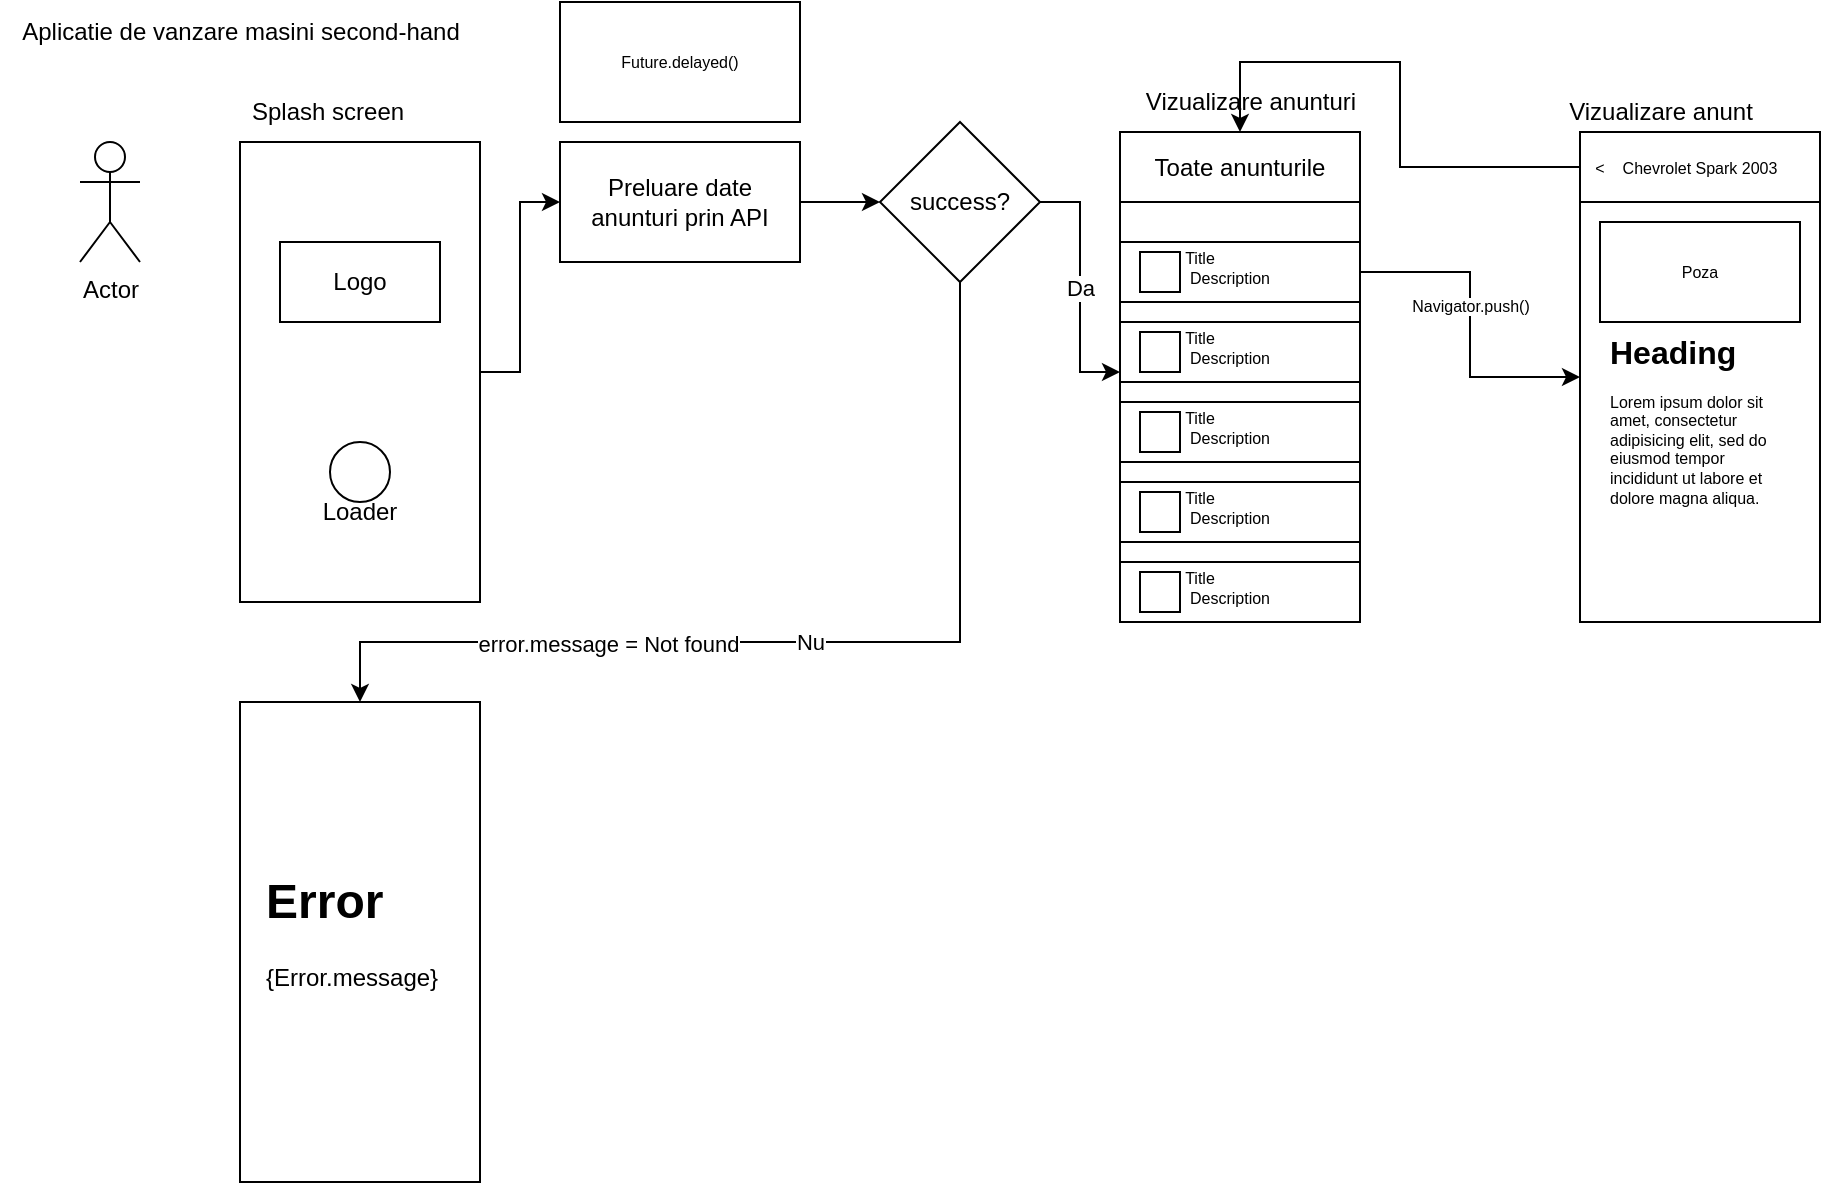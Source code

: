 <mxfile version="20.5.3" type="device"><diagram id="twLYtJ9UKiB08hvKaGNG" name="Page-1"><mxGraphModel dx="989" dy="665" grid="1" gridSize="10" guides="1" tooltips="1" connect="1" arrows="1" fold="1" page="1" pageScale="1" pageWidth="850" pageHeight="1100" math="0" shadow="0"><root><mxCell id="0"/><mxCell id="1" parent="0"/><mxCell id="ythO4OSgVlguvdtigB6O-1" value="" style="rounded=0;whiteSpace=wrap;html=1;" vertex="1" parent="1"><mxGeometry x="560" y="75" width="120" height="240" as="geometry"/></mxCell><mxCell id="ythO4OSgVlguvdtigB6O-2" value="Aplicatie de vanzare masini second-hand" style="text;html=1;align=center;verticalAlign=middle;resizable=0;points=[];autosize=1;strokeColor=none;fillColor=none;" vertex="1" parent="1"><mxGeometry y="10" width="240" height="30" as="geometry"/></mxCell><mxCell id="ythO4OSgVlguvdtigB6O-3" value="Actor" style="shape=umlActor;verticalLabelPosition=bottom;verticalAlign=top;html=1;outlineConnect=0;" vertex="1" parent="1"><mxGeometry x="40" y="80" width="30" height="60" as="geometry"/></mxCell><mxCell id="ythO4OSgVlguvdtigB6O-10" style="edgeStyle=orthogonalEdgeStyle;rounded=0;orthogonalLoop=1;jettySize=auto;html=1;exitX=1;exitY=0.5;exitDx=0;exitDy=0;entryX=0;entryY=0.5;entryDx=0;entryDy=0;" edge="1" parent="1" source="ythO4OSgVlguvdtigB6O-4" target="ythO4OSgVlguvdtigB6O-9"><mxGeometry relative="1" as="geometry"/></mxCell><mxCell id="ythO4OSgVlguvdtigB6O-4" value="" style="rounded=0;whiteSpace=wrap;html=1;" vertex="1" parent="1"><mxGeometry x="120" y="80" width="120" height="230" as="geometry"/></mxCell><mxCell id="ythO4OSgVlguvdtigB6O-5" value="Logo" style="rounded=0;whiteSpace=wrap;html=1;" vertex="1" parent="1"><mxGeometry x="140" y="130" width="80" height="40" as="geometry"/></mxCell><mxCell id="ythO4OSgVlguvdtigB6O-6" value="" style="ellipse;whiteSpace=wrap;html=1;" vertex="1" parent="1"><mxGeometry x="165" y="230" width="30" height="30" as="geometry"/></mxCell><mxCell id="ythO4OSgVlguvdtigB6O-7" value="Loader" style="text;html=1;strokeColor=none;fillColor=none;align=center;verticalAlign=middle;whiteSpace=wrap;rounded=0;" vertex="1" parent="1"><mxGeometry x="150" y="250" width="60" height="30" as="geometry"/></mxCell><mxCell id="ythO4OSgVlguvdtigB6O-8" value="Splash screen" style="text;strokeColor=none;fillColor=none;align=left;verticalAlign=middle;spacingLeft=4;spacingRight=4;overflow=hidden;points=[[0,0.5],[1,0.5]];portConstraint=eastwest;rotatable=0;whiteSpace=wrap;html=1;" vertex="1" parent="1"><mxGeometry x="120" y="50" width="90" height="30" as="geometry"/></mxCell><mxCell id="ythO4OSgVlguvdtigB6O-12" style="edgeStyle=orthogonalEdgeStyle;rounded=0;orthogonalLoop=1;jettySize=auto;html=1;exitX=1;exitY=0.5;exitDx=0;exitDy=0;entryX=0;entryY=0.5;entryDx=0;entryDy=0;" edge="1" parent="1" source="ythO4OSgVlguvdtigB6O-9" target="ythO4OSgVlguvdtigB6O-11"><mxGeometry relative="1" as="geometry"/></mxCell><mxCell id="ythO4OSgVlguvdtigB6O-9" value="Preluare date anunturi prin API" style="rounded=0;whiteSpace=wrap;html=1;" vertex="1" parent="1"><mxGeometry x="280" y="80" width="120" height="60" as="geometry"/></mxCell><mxCell id="ythO4OSgVlguvdtigB6O-13" value="Da" style="edgeStyle=orthogonalEdgeStyle;rounded=0;orthogonalLoop=1;jettySize=auto;html=1;exitX=1;exitY=0.5;exitDx=0;exitDy=0;entryX=0;entryY=0.5;entryDx=0;entryDy=0;" edge="1" parent="1" source="ythO4OSgVlguvdtigB6O-11" target="ythO4OSgVlguvdtigB6O-1"><mxGeometry relative="1" as="geometry"/></mxCell><mxCell id="ythO4OSgVlguvdtigB6O-16" value="Nu" style="edgeStyle=orthogonalEdgeStyle;rounded=0;orthogonalLoop=1;jettySize=auto;html=1;exitX=0.5;exitY=1;exitDx=0;exitDy=0;" edge="1" parent="1" source="ythO4OSgVlguvdtigB6O-11" target="ythO4OSgVlguvdtigB6O-14"><mxGeometry relative="1" as="geometry"><Array as="points"><mxPoint x="480" y="330"/><mxPoint x="180" y="330"/></Array></mxGeometry></mxCell><mxCell id="ythO4OSgVlguvdtigB6O-17" value="error.message = Not found" style="edgeLabel;html=1;align=center;verticalAlign=middle;resizable=0;points=[];" vertex="1" connectable="0" parent="ythO4OSgVlguvdtigB6O-16"><mxGeometry x="0.396" y="1" relative="1" as="geometry"><mxPoint as="offset"/></mxGeometry></mxCell><mxCell id="ythO4OSgVlguvdtigB6O-11" value="success?" style="rhombus;whiteSpace=wrap;html=1;" vertex="1" parent="1"><mxGeometry x="440" y="70" width="80" height="80" as="geometry"/></mxCell><mxCell id="ythO4OSgVlguvdtigB6O-14" value="" style="rounded=0;whiteSpace=wrap;html=1;" vertex="1" parent="1"><mxGeometry x="120" y="360" width="120" height="240" as="geometry"/></mxCell><mxCell id="ythO4OSgVlguvdtigB6O-15" value="&lt;h1&gt;Error&lt;/h1&gt;&lt;div&gt;{Error.message}&lt;/div&gt;" style="text;html=1;strokeColor=none;fillColor=none;spacing=5;spacingTop=-20;whiteSpace=wrap;overflow=hidden;rounded=0;" vertex="1" parent="1"><mxGeometry x="127.5" y="440" width="105" height="70" as="geometry"/></mxCell><mxCell id="ythO4OSgVlguvdtigB6O-18" value="&lt;span style=&quot;&quot;&gt;Vizualizare anunturi&lt;/span&gt;" style="text;html=1;align=center;verticalAlign=middle;resizable=0;points=[];autosize=1;strokeColor=none;fillColor=none;" vertex="1" parent="1"><mxGeometry x="560" y="45" width="130" height="30" as="geometry"/></mxCell><mxCell id="ythO4OSgVlguvdtigB6O-20" value="Toate anunturile" style="rounded=0;whiteSpace=wrap;html=1;" vertex="1" parent="1"><mxGeometry x="560" y="75" width="120" height="35" as="geometry"/></mxCell><mxCell id="ythO4OSgVlguvdtigB6O-72" style="edgeStyle=orthogonalEdgeStyle;rounded=0;orthogonalLoop=1;jettySize=auto;html=1;exitX=1;exitY=0.5;exitDx=0;exitDy=0;entryX=0;entryY=0.5;entryDx=0;entryDy=0;fontSize=8;" edge="1" parent="1" source="ythO4OSgVlguvdtigB6O-21" target="ythO4OSgVlguvdtigB6O-55"><mxGeometry relative="1" as="geometry"><mxPoint x="750" y="145" as="sourcePoint"/></mxGeometry></mxCell><mxCell id="ythO4OSgVlguvdtigB6O-74" value="Navigator.push()" style="edgeLabel;html=1;align=center;verticalAlign=middle;resizable=0;points=[];fontSize=8;" vertex="1" connectable="0" parent="ythO4OSgVlguvdtigB6O-72"><mxGeometry x="-0.118" relative="1" as="geometry"><mxPoint as="offset"/></mxGeometry></mxCell><mxCell id="ythO4OSgVlguvdtigB6O-21" value="" style="rounded=0;whiteSpace=wrap;html=1;" vertex="1" parent="1"><mxGeometry x="560" y="130" width="120" height="30" as="geometry"/></mxCell><mxCell id="ythO4OSgVlguvdtigB6O-22" value="" style="rounded=0;whiteSpace=wrap;html=1;" vertex="1" parent="1"><mxGeometry x="570" y="135" width="20" height="20" as="geometry"/></mxCell><mxCell id="ythO4OSgVlguvdtigB6O-24" value="Title" style="text;html=1;strokeColor=none;fillColor=none;align=center;verticalAlign=middle;whiteSpace=wrap;rounded=0;fontSize=8;" vertex="1" parent="1"><mxGeometry x="590" y="130" width="20" height="15" as="geometry"/></mxCell><mxCell id="ythO4OSgVlguvdtigB6O-25" value="Description" style="text;html=1;strokeColor=none;fillColor=none;align=center;verticalAlign=middle;whiteSpace=wrap;rounded=0;fontSize=8;" vertex="1" parent="1"><mxGeometry x="590" y="140" width="50" height="15" as="geometry"/></mxCell><mxCell id="ythO4OSgVlguvdtigB6O-39" value="" style="rounded=0;whiteSpace=wrap;html=1;" vertex="1" parent="1"><mxGeometry x="560" y="170" width="120" height="30" as="geometry"/></mxCell><mxCell id="ythO4OSgVlguvdtigB6O-40" value="" style="rounded=0;whiteSpace=wrap;html=1;" vertex="1" parent="1"><mxGeometry x="570" y="175" width="20" height="20" as="geometry"/></mxCell><mxCell id="ythO4OSgVlguvdtigB6O-41" value="Title" style="text;html=1;strokeColor=none;fillColor=none;align=center;verticalAlign=middle;whiteSpace=wrap;rounded=0;fontSize=8;" vertex="1" parent="1"><mxGeometry x="590" y="170" width="20" height="15" as="geometry"/></mxCell><mxCell id="ythO4OSgVlguvdtigB6O-42" value="Description" style="text;html=1;strokeColor=none;fillColor=none;align=center;verticalAlign=middle;whiteSpace=wrap;rounded=0;fontSize=8;" vertex="1" parent="1"><mxGeometry x="590" y="180" width="50" height="15" as="geometry"/></mxCell><mxCell id="ythO4OSgVlguvdtigB6O-43" value="" style="rounded=0;whiteSpace=wrap;html=1;" vertex="1" parent="1"><mxGeometry x="560" y="210" width="120" height="30" as="geometry"/></mxCell><mxCell id="ythO4OSgVlguvdtigB6O-44" value="" style="rounded=0;whiteSpace=wrap;html=1;" vertex="1" parent="1"><mxGeometry x="570" y="215" width="20" height="20" as="geometry"/></mxCell><mxCell id="ythO4OSgVlguvdtigB6O-45" value="Title" style="text;html=1;strokeColor=none;fillColor=none;align=center;verticalAlign=middle;whiteSpace=wrap;rounded=0;fontSize=8;" vertex="1" parent="1"><mxGeometry x="590" y="210" width="20" height="15" as="geometry"/></mxCell><mxCell id="ythO4OSgVlguvdtigB6O-46" value="Description" style="text;html=1;strokeColor=none;fillColor=none;align=center;verticalAlign=middle;whiteSpace=wrap;rounded=0;fontSize=8;" vertex="1" parent="1"><mxGeometry x="590" y="220" width="50" height="15" as="geometry"/></mxCell><mxCell id="ythO4OSgVlguvdtigB6O-47" value="" style="rounded=0;whiteSpace=wrap;html=1;" vertex="1" parent="1"><mxGeometry x="560" y="250" width="120" height="30" as="geometry"/></mxCell><mxCell id="ythO4OSgVlguvdtigB6O-48" value="" style="rounded=0;whiteSpace=wrap;html=1;" vertex="1" parent="1"><mxGeometry x="570" y="255" width="20" height="20" as="geometry"/></mxCell><mxCell id="ythO4OSgVlguvdtigB6O-49" value="Title" style="text;html=1;strokeColor=none;fillColor=none;align=center;verticalAlign=middle;whiteSpace=wrap;rounded=0;fontSize=8;" vertex="1" parent="1"><mxGeometry x="590" y="250" width="20" height="15" as="geometry"/></mxCell><mxCell id="ythO4OSgVlguvdtigB6O-50" value="Description" style="text;html=1;strokeColor=none;fillColor=none;align=center;verticalAlign=middle;whiteSpace=wrap;rounded=0;fontSize=8;" vertex="1" parent="1"><mxGeometry x="590" y="260" width="50" height="15" as="geometry"/></mxCell><mxCell id="ythO4OSgVlguvdtigB6O-51" value="" style="rounded=0;whiteSpace=wrap;html=1;" vertex="1" parent="1"><mxGeometry x="560" y="290" width="120" height="30" as="geometry"/></mxCell><mxCell id="ythO4OSgVlguvdtigB6O-52" value="" style="rounded=0;whiteSpace=wrap;html=1;" vertex="1" parent="1"><mxGeometry x="570" y="295" width="20" height="20" as="geometry"/></mxCell><mxCell id="ythO4OSgVlguvdtigB6O-53" value="Title" style="text;html=1;strokeColor=none;fillColor=none;align=center;verticalAlign=middle;whiteSpace=wrap;rounded=0;fontSize=8;" vertex="1" parent="1"><mxGeometry x="590" y="290" width="20" height="15" as="geometry"/></mxCell><mxCell id="ythO4OSgVlguvdtigB6O-54" value="Description" style="text;html=1;strokeColor=none;fillColor=none;align=center;verticalAlign=middle;whiteSpace=wrap;rounded=0;fontSize=8;" vertex="1" parent="1"><mxGeometry x="590" y="300" width="50" height="15" as="geometry"/></mxCell><mxCell id="ythO4OSgVlguvdtigB6O-55" value="" style="rounded=0;whiteSpace=wrap;html=1;fontSize=8;" vertex="1" parent="1"><mxGeometry x="790" y="75" width="120" height="245" as="geometry"/></mxCell><mxCell id="ythO4OSgVlguvdtigB6O-56" value="Chevrolet Spark 2003" style="rounded=0;whiteSpace=wrap;html=1;fontSize=8;" vertex="1" parent="1"><mxGeometry x="790" y="75" width="120" height="35" as="geometry"/></mxCell><mxCell id="ythO4OSgVlguvdtigB6O-58" value="&lt;h1&gt;Heading&lt;/h1&gt;&lt;p&gt;Lorem ipsum dolor sit amet, consectetur adipisicing elit, sed do eiusmod tempor incididunt ut labore et dolore magna aliqua.&lt;/p&gt;" style="text;html=1;strokeColor=none;fillColor=none;spacing=5;spacingTop=-20;whiteSpace=wrap;overflow=hidden;rounded=0;fontSize=8;" vertex="1" parent="1"><mxGeometry x="800" y="175" width="100" height="95" as="geometry"/></mxCell><mxCell id="ythO4OSgVlguvdtigB6O-69" value="Poza" style="rounded=0;whiteSpace=wrap;html=1;fontSize=8;" vertex="1" parent="1"><mxGeometry x="800" y="120" width="100" height="50" as="geometry"/></mxCell><mxCell id="ythO4OSgVlguvdtigB6O-73" style="edgeStyle=orthogonalEdgeStyle;rounded=0;orthogonalLoop=1;jettySize=auto;html=1;exitX=0;exitY=0.5;exitDx=0;exitDy=0;entryX=0.5;entryY=0;entryDx=0;entryDy=0;fontSize=8;" edge="1" parent="1" source="ythO4OSgVlguvdtigB6O-70" target="ythO4OSgVlguvdtigB6O-20"><mxGeometry relative="1" as="geometry"><Array as="points"><mxPoint x="700" y="93"/><mxPoint x="700" y="40"/><mxPoint x="620" y="40"/></Array></mxGeometry></mxCell><mxCell id="ythO4OSgVlguvdtigB6O-70" value="&amp;lt;" style="text;html=1;strokeColor=none;fillColor=none;align=center;verticalAlign=middle;whiteSpace=wrap;rounded=0;fontSize=8;" vertex="1" parent="1"><mxGeometry x="790" y="82.5" width="20" height="20" as="geometry"/></mxCell><mxCell id="ythO4OSgVlguvdtigB6O-75" value="Future.delayed()" style="rounded=0;whiteSpace=wrap;html=1;fontSize=8;" vertex="1" parent="1"><mxGeometry x="280" y="10" width="120" height="60" as="geometry"/></mxCell><mxCell id="ythO4OSgVlguvdtigB6O-76" value="&lt;font style=&quot;font-size: 12px;&quot;&gt;Vizualizare anunt&lt;/font&gt;" style="text;html=1;align=center;verticalAlign=middle;resizable=0;points=[];autosize=1;strokeColor=none;fillColor=none;fontSize=8;" vertex="1" parent="1"><mxGeometry x="770" y="50" width="120" height="30" as="geometry"/></mxCell></root></mxGraphModel></diagram></mxfile>